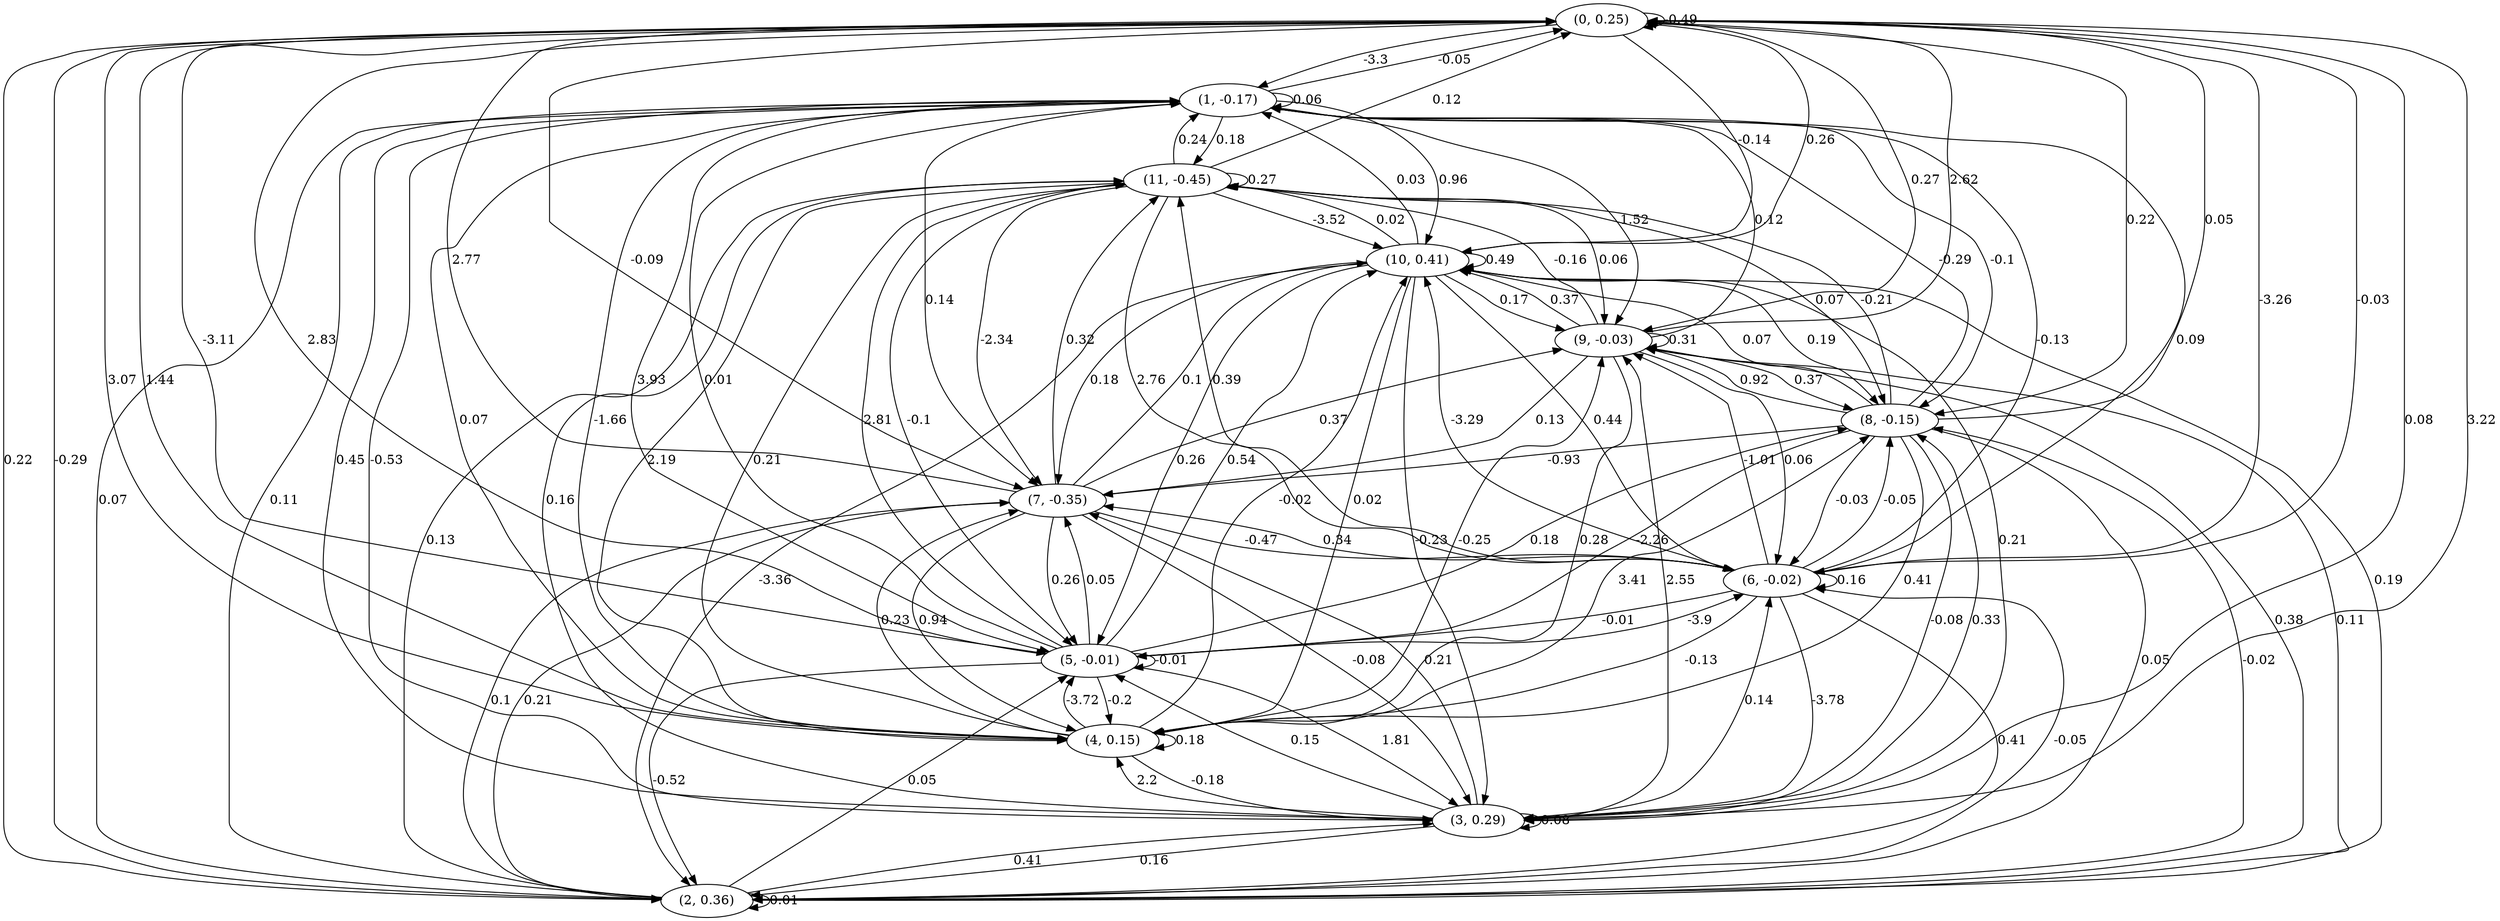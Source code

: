 digraph {
    0 [ label = "(0, 0.25)" ]
    1 [ label = "(1, -0.17)" ]
    2 [ label = "(2, 0.36)" ]
    3 [ label = "(3, 0.29)" ]
    4 [ label = "(4, 0.15)" ]
    5 [ label = "(5, -0.01)" ]
    6 [ label = "(6, -0.02)" ]
    7 [ label = "(7, -0.35)" ]
    8 [ label = "(8, -0.15)" ]
    9 [ label = "(9, -0.03)" ]
    10 [ label = "(10, 0.41)" ]
    11 [ label = "(11, -0.45)" ]
    0 -> 0 [ label = "-0.49" ]
    1 -> 1 [ label = "0.06" ]
    2 -> 2 [ label = "0.01" ]
    3 -> 3 [ label = "0.08" ]
    4 -> 4 [ label = "0.18" ]
    5 -> 5 [ label = "-0.01" ]
    6 -> 6 [ label = "0.16" ]
    9 -> 9 [ label = "0.31" ]
    10 -> 10 [ label = "0.49" ]
    11 -> 11 [ label = "0.27" ]
    1 -> 0 [ label = "-0.05" ]
    2 -> 0 [ label = "-0.29" ]
    3 -> 0 [ label = "3.22" ]
    4 -> 0 [ label = "3.07" ]
    5 -> 0 [ label = "2.83" ]
    6 -> 0 [ label = "-3.26" ]
    7 -> 0 [ label = "2.77" ]
    8 -> 0 [ label = "0.05" ]
    9 -> 0 [ label = "2.62" ]
    10 -> 0 [ label = "0.26" ]
    11 -> 0 [ label = "0.12" ]
    0 -> 1 [ label = "-3.3" ]
    2 -> 1 [ label = "0.11" ]
    3 -> 1 [ label = "-0.53" ]
    4 -> 1 [ label = "-1.66" ]
    5 -> 1 [ label = "0.01" ]
    6 -> 1 [ label = "-0.13" ]
    8 -> 1 [ label = "-0.29" ]
    9 -> 1 [ label = "0.12" ]
    10 -> 1 [ label = "0.03" ]
    11 -> 1 [ label = "0.24" ]
    0 -> 2 [ label = "0.22" ]
    1 -> 2 [ label = "0.07" ]
    3 -> 2 [ label = "0.16" ]
    5 -> 2 [ label = "-0.52" ]
    6 -> 2 [ label = "0.41" ]
    7 -> 2 [ label = "0.21" ]
    8 -> 2 [ label = "0.05" ]
    9 -> 2 [ label = "0.38" ]
    10 -> 2 [ label = "-3.36" ]
    0 -> 3 [ label = "0.08" ]
    1 -> 3 [ label = "0.45" ]
    2 -> 3 [ label = "0.41" ]
    4 -> 3 [ label = "-0.18" ]
    5 -> 3 [ label = "1.81" ]
    6 -> 3 [ label = "-3.78" ]
    7 -> 3 [ label = "-0.08" ]
    8 -> 3 [ label = "-0.08" ]
    10 -> 3 [ label = "-0.23" ]
    0 -> 4 [ label = "1.44" ]
    1 -> 4 [ label = "0.07" ]
    3 -> 4 [ label = "2.2" ]
    5 -> 4 [ label = "-0.2" ]
    6 -> 4 [ label = "-0.13" ]
    7 -> 4 [ label = "0.94" ]
    8 -> 4 [ label = "0.41" ]
    9 -> 4 [ label = "0.28" ]
    10 -> 4 [ label = "0.02" ]
    11 -> 4 [ label = "2.19" ]
    0 -> 5 [ label = "-3.11" ]
    1 -> 5 [ label = "3.93" ]
    2 -> 5 [ label = "0.05" ]
    3 -> 5 [ label = "0.15" ]
    4 -> 5 [ label = "-3.72" ]
    6 -> 5 [ label = "-0.01" ]
    7 -> 5 [ label = "0.26" ]
    8 -> 5 [ label = "-2.26" ]
    10 -> 5 [ label = "0.26" ]
    11 -> 5 [ label = "-0.1" ]
    0 -> 6 [ label = "-0.03" ]
    1 -> 6 [ label = "0.09" ]
    2 -> 6 [ label = "-0.05" ]
    3 -> 6 [ label = "0.14" ]
    5 -> 6 [ label = "-3.9" ]
    7 -> 6 [ label = "-0.47" ]
    8 -> 6 [ label = "-0.03" ]
    9 -> 6 [ label = "0.06" ]
    10 -> 6 [ label = "0.44" ]
    11 -> 6 [ label = "2.76" ]
    0 -> 7 [ label = "-0.09" ]
    1 -> 7 [ label = "0.14" ]
    2 -> 7 [ label = "0.1" ]
    3 -> 7 [ label = "0.21" ]
    4 -> 7 [ label = "0.23" ]
    5 -> 7 [ label = "0.05" ]
    6 -> 7 [ label = "0.34" ]
    8 -> 7 [ label = "-0.93" ]
    9 -> 7 [ label = "0.13" ]
    10 -> 7 [ label = "0.18" ]
    11 -> 7 [ label = "-2.34" ]
    0 -> 8 [ label = "0.22" ]
    1 -> 8 [ label = "-0.1" ]
    2 -> 8 [ label = "-0.02" ]
    3 -> 8 [ label = "0.33" ]
    4 -> 8 [ label = "3.41" ]
    5 -> 8 [ label = "0.18" ]
    6 -> 8 [ label = "-0.05" ]
    9 -> 8 [ label = "0.37" ]
    10 -> 8 [ label = "0.19" ]
    11 -> 8 [ label = "0.07" ]
    0 -> 9 [ label = "0.27" ]
    1 -> 9 [ label = "1.52" ]
    2 -> 9 [ label = "0.11" ]
    3 -> 9 [ label = "2.55" ]
    4 -> 9 [ label = "-0.25" ]
    6 -> 9 [ label = "-1.01" ]
    7 -> 9 [ label = "0.37" ]
    8 -> 9 [ label = "0.92" ]
    10 -> 9 [ label = "0.17" ]
    11 -> 9 [ label = "0.06" ]
    0 -> 10 [ label = "-0.14" ]
    1 -> 10 [ label = "0.96" ]
    2 -> 10 [ label = "0.19" ]
    3 -> 10 [ label = "0.21" ]
    4 -> 10 [ label = "-0.02" ]
    5 -> 10 [ label = "0.54" ]
    6 -> 10 [ label = "-3.29" ]
    7 -> 10 [ label = "0.1" ]
    8 -> 10 [ label = "0.07" ]
    9 -> 10 [ label = "0.37" ]
    11 -> 10 [ label = "-3.52" ]
    1 -> 11 [ label = "0.18" ]
    2 -> 11 [ label = "0.13" ]
    3 -> 11 [ label = "0.16" ]
    4 -> 11 [ label = "0.21" ]
    5 -> 11 [ label = "2.81" ]
    6 -> 11 [ label = "0.39" ]
    7 -> 11 [ label = "0.32" ]
    8 -> 11 [ label = "-0.21" ]
    9 -> 11 [ label = "-0.16" ]
    10 -> 11 [ label = "0.02" ]
}

